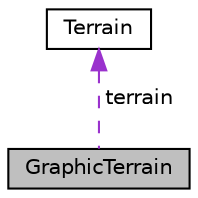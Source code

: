 digraph "GraphicTerrain"
{
  edge [fontname="Helvetica",fontsize="10",labelfontname="Helvetica",labelfontsize="10"];
  node [fontname="Helvetica",fontsize="10",shape=record];
  Node1 [label="GraphicTerrain",height=0.2,width=0.4,color="black", fillcolor="grey75", style="filled", fontcolor="black"];
  Node2 -> Node1 [dir="back",color="darkorchid3",fontsize="10",style="dashed",label=" terrain" ,fontname="Helvetica"];
  Node2 [label="Terrain",height=0.2,width=0.4,color="black", fillcolor="white", style="filled",URL="$classTerrain.html"];
}
